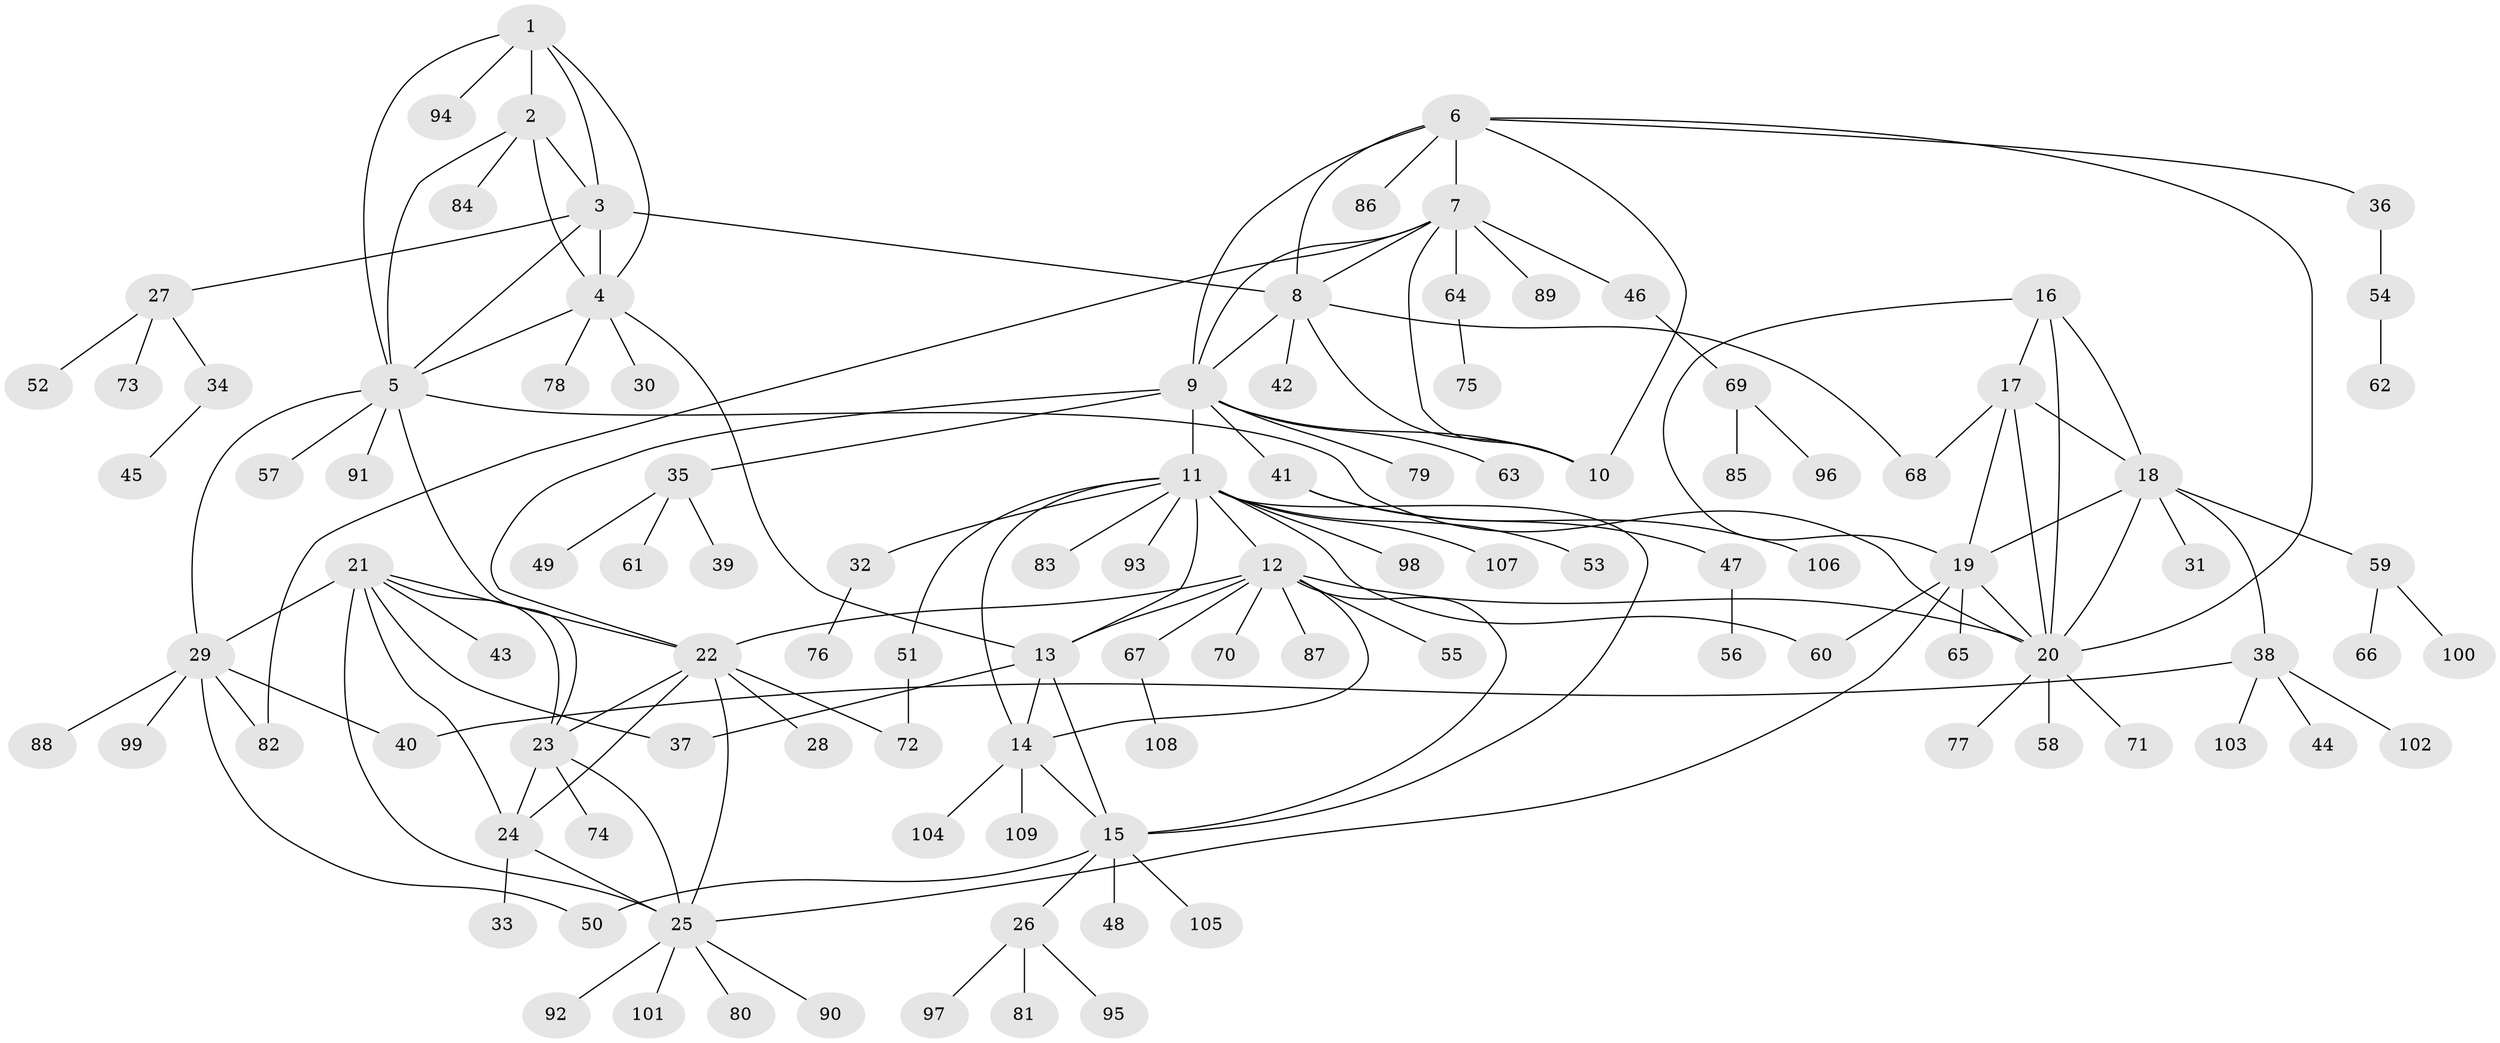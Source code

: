 // Generated by graph-tools (version 1.1) at 2025/50/03/09/25 03:50:41]
// undirected, 109 vertices, 152 edges
graph export_dot {
graph [start="1"]
  node [color=gray90,style=filled];
  1;
  2;
  3;
  4;
  5;
  6;
  7;
  8;
  9;
  10;
  11;
  12;
  13;
  14;
  15;
  16;
  17;
  18;
  19;
  20;
  21;
  22;
  23;
  24;
  25;
  26;
  27;
  28;
  29;
  30;
  31;
  32;
  33;
  34;
  35;
  36;
  37;
  38;
  39;
  40;
  41;
  42;
  43;
  44;
  45;
  46;
  47;
  48;
  49;
  50;
  51;
  52;
  53;
  54;
  55;
  56;
  57;
  58;
  59;
  60;
  61;
  62;
  63;
  64;
  65;
  66;
  67;
  68;
  69;
  70;
  71;
  72;
  73;
  74;
  75;
  76;
  77;
  78;
  79;
  80;
  81;
  82;
  83;
  84;
  85;
  86;
  87;
  88;
  89;
  90;
  91;
  92;
  93;
  94;
  95;
  96;
  97;
  98;
  99;
  100;
  101;
  102;
  103;
  104;
  105;
  106;
  107;
  108;
  109;
  1 -- 2;
  1 -- 3;
  1 -- 4;
  1 -- 5;
  1 -- 94;
  2 -- 3;
  2 -- 4;
  2 -- 5;
  2 -- 84;
  3 -- 4;
  3 -- 5;
  3 -- 8;
  3 -- 27;
  4 -- 5;
  4 -- 13;
  4 -- 30;
  4 -- 78;
  5 -- 20;
  5 -- 23;
  5 -- 29;
  5 -- 57;
  5 -- 91;
  6 -- 7;
  6 -- 8;
  6 -- 9;
  6 -- 10;
  6 -- 20;
  6 -- 36;
  6 -- 86;
  7 -- 8;
  7 -- 9;
  7 -- 10;
  7 -- 46;
  7 -- 64;
  7 -- 82;
  7 -- 89;
  8 -- 9;
  8 -- 10;
  8 -- 42;
  8 -- 68;
  9 -- 10;
  9 -- 11;
  9 -- 22;
  9 -- 35;
  9 -- 41;
  9 -- 63;
  9 -- 79;
  11 -- 12;
  11 -- 13;
  11 -- 14;
  11 -- 15;
  11 -- 32;
  11 -- 51;
  11 -- 53;
  11 -- 60;
  11 -- 83;
  11 -- 93;
  11 -- 98;
  11 -- 107;
  12 -- 13;
  12 -- 14;
  12 -- 15;
  12 -- 20;
  12 -- 22;
  12 -- 55;
  12 -- 67;
  12 -- 70;
  12 -- 87;
  13 -- 14;
  13 -- 15;
  13 -- 37;
  14 -- 15;
  14 -- 104;
  14 -- 109;
  15 -- 26;
  15 -- 48;
  15 -- 50;
  15 -- 105;
  16 -- 17;
  16 -- 18;
  16 -- 19;
  16 -- 20;
  17 -- 18;
  17 -- 19;
  17 -- 20;
  17 -- 68;
  18 -- 19;
  18 -- 20;
  18 -- 31;
  18 -- 38;
  18 -- 59;
  19 -- 20;
  19 -- 25;
  19 -- 60;
  19 -- 65;
  20 -- 58;
  20 -- 71;
  20 -- 77;
  21 -- 22;
  21 -- 23;
  21 -- 24;
  21 -- 25;
  21 -- 29;
  21 -- 37;
  21 -- 43;
  22 -- 23;
  22 -- 24;
  22 -- 25;
  22 -- 28;
  22 -- 72;
  23 -- 24;
  23 -- 25;
  23 -- 74;
  24 -- 25;
  24 -- 33;
  25 -- 80;
  25 -- 90;
  25 -- 92;
  25 -- 101;
  26 -- 81;
  26 -- 95;
  26 -- 97;
  27 -- 34;
  27 -- 52;
  27 -- 73;
  29 -- 40;
  29 -- 50;
  29 -- 82;
  29 -- 88;
  29 -- 99;
  32 -- 76;
  34 -- 45;
  35 -- 39;
  35 -- 49;
  35 -- 61;
  36 -- 54;
  38 -- 40;
  38 -- 44;
  38 -- 102;
  38 -- 103;
  41 -- 47;
  41 -- 106;
  46 -- 69;
  47 -- 56;
  51 -- 72;
  54 -- 62;
  59 -- 66;
  59 -- 100;
  64 -- 75;
  67 -- 108;
  69 -- 85;
  69 -- 96;
}
